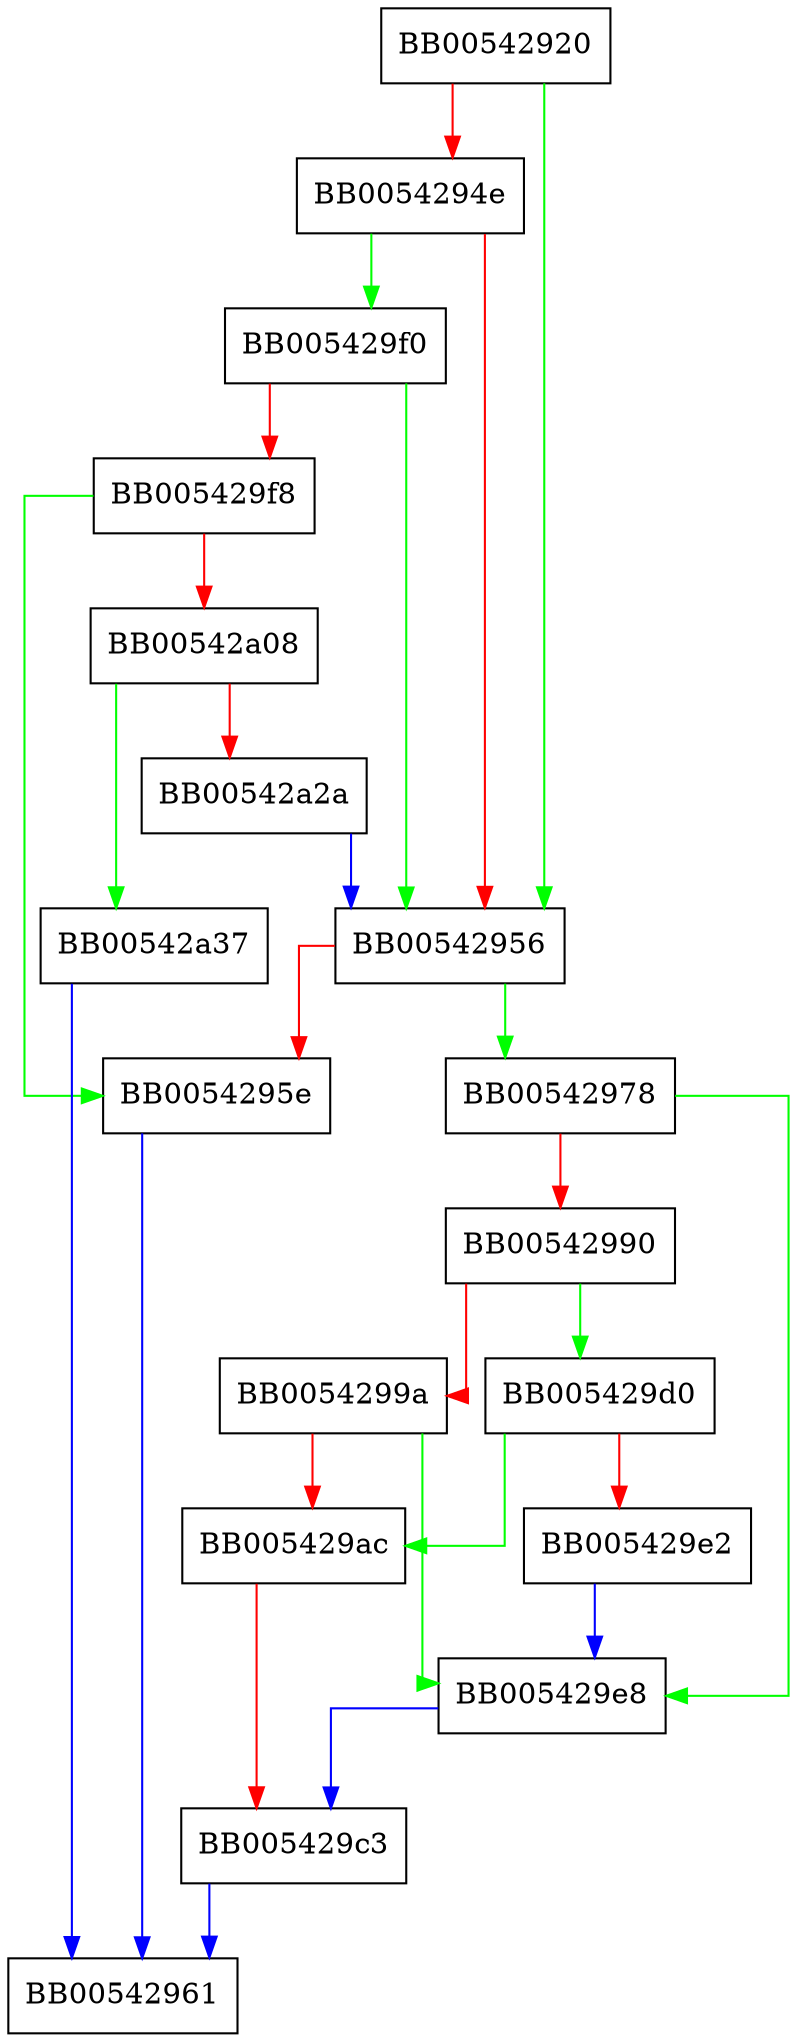 digraph bn_to_mont_fixed_top {
  node [shape="box"];
  graph [splines=ortho];
  BB00542920 -> BB00542956 [color="green"];
  BB00542920 -> BB0054294e [color="red"];
  BB0054294e -> BB005429f0 [color="green"];
  BB0054294e -> BB00542956 [color="red"];
  BB00542956 -> BB00542978 [color="green"];
  BB00542956 -> BB0054295e [color="red"];
  BB0054295e -> BB00542961 [color="blue"];
  BB00542978 -> BB005429e8 [color="green"];
  BB00542978 -> BB00542990 [color="red"];
  BB00542990 -> BB005429d0 [color="green"];
  BB00542990 -> BB0054299a [color="red"];
  BB0054299a -> BB005429e8 [color="green"];
  BB0054299a -> BB005429ac [color="red"];
  BB005429ac -> BB005429c3 [color="red"];
  BB005429c3 -> BB00542961 [color="blue"];
  BB005429d0 -> BB005429ac [color="green"];
  BB005429d0 -> BB005429e2 [color="red"];
  BB005429e2 -> BB005429e8 [color="blue"];
  BB005429e8 -> BB005429c3 [color="blue"];
  BB005429f0 -> BB00542956 [color="green"];
  BB005429f0 -> BB005429f8 [color="red"];
  BB005429f8 -> BB0054295e [color="green"];
  BB005429f8 -> BB00542a08 [color="red"];
  BB00542a08 -> BB00542a37 [color="green"];
  BB00542a08 -> BB00542a2a [color="red"];
  BB00542a2a -> BB00542956 [color="blue"];
  BB00542a37 -> BB00542961 [color="blue"];
}